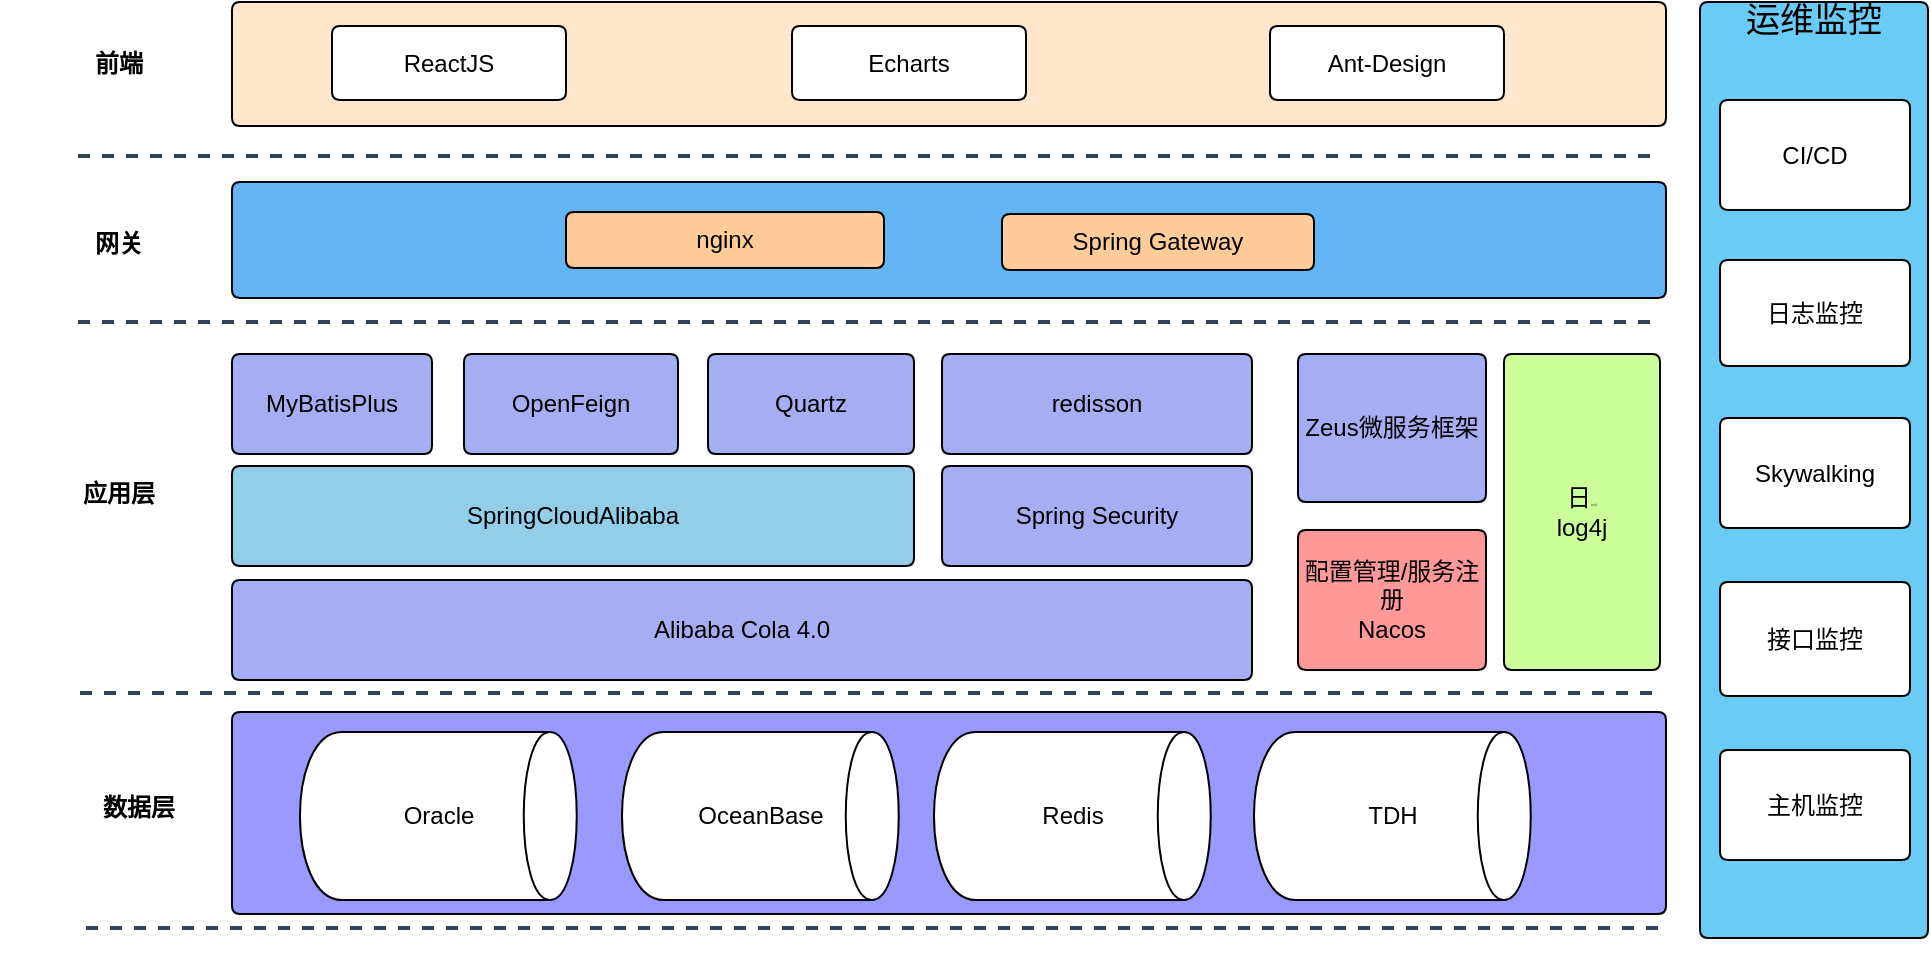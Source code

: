 <mxfile version="24.7.4">
  <diagram name="Page-1" id="l1amukVxlXoph0i2VulE">
    <mxGraphModel dx="1434" dy="708" grid="1" gridSize="10" guides="1" tooltips="1" connect="1" arrows="1" fold="1" page="1" pageScale="1" pageWidth="827" pageHeight="1169" math="0" shadow="0">
      <root>
        <mxCell id="0" />
        <mxCell id="1" parent="0" />
        <UserObject label="" tags="Background" id="hM3NfsC3jh-NaaqlE_IG-1">
          <mxCell style="vsdxID=1;fillColor=#64b5f6;gradientColor=none;shape=stencil(lVLRDoMgDPwaXgkUZ+azc/9hIk4yJw51c38/GWwCGpK99dordy1FLB+asucIyDAqeeVPUY0NYicEILqGKzEuEWIFYnktFb8oOXWVwX2pmTq6yYd+YTZ9RHcAeRmU4iP9JM6Ge5/KSnOpT/bhDBbiQ2oJ4BLsW63oHN0sw0niaZOIMCVx6bUO+4P44ivdmmGYZv/I/xJfA+44gaddB86udtnxxW/kg+k38wTi0T9fgvVYatG25tbcenhcS8ocJive);strokeColor=#000000;spacingTop=-3;spacingBottom=-3;spacingLeft=-3;spacingRight=-3;points=[];labelBackgroundColor=none;rounded=0;html=1;whiteSpace=wrap;" vertex="1" parent="1">
            <mxGeometry x="187" y="297" width="717" height="58" as="geometry" />
          </mxCell>
        </UserObject>
        <UserObject label="" tags="Background" id="hM3NfsC3jh-NaaqlE_IG-2">
          <mxCell style="vsdxID=2;fillColor=#9999ff;gradientColor=none;shape=stencil(lVLRDoMgDPwaXglS5+Kzc/9hIk4yJw5xc38/GWwCGpK99dordy1FUIxtNTBEyaikuLInr1WL4IQo5X3LJFdLhKBEUDRCsosUU18bPFSaqaObeOgXZtNHdAclL4MA5/BJnA33PlW15iY+2YcztRAfMkugLsG+1fHe0c1znKaeNokIJyQuvdbp/iC++Eq3ZjJMjv/I/xJfA+44gaddB86udtnxxW/kg+k38wTi0T9fgvVYGt515tbcenhcS8ocJpRv);strokeColor=#000000;spacingTop=-3;spacingBottom=-3;spacingLeft=-3;spacingRight=-3;points=[];labelBackgroundColor=none;rounded=0;html=1;whiteSpace=wrap;" vertex="1" parent="1">
            <mxGeometry x="187" y="562" width="717" height="101" as="geometry" />
          </mxCell>
        </UserObject>
        <UserObject label="" tags="Background" id="hM3NfsC3jh-NaaqlE_IG-4">
          <mxCell style="vsdxID=4;fillColor=none;gradientColor=none;shape=stencil(nZBLDoAgDAVP0z3SIyjeg0SURgWD+Lu9EGL8xBW7N828Ji1gOWs5KeBs9s72aqPGa8AKOCejlSMfEqAALFvrVOfsYprEk4xmTKNd44Y99VhscHY8qU7iQOYhFixbvfhXzlZfYgj3hQG+54dReh2KEw==);strokeColor=none;strokeWidth=0;spacingTop=-3;spacingBottom=-3;spacingLeft=-3;spacingRight=-3;points=[];labelBackgroundColor=none;rounded=0;html=1;whiteSpace=wrap;" vertex="1" parent="1">
            <mxGeometry x="71" y="542" width="838" height="21" as="geometry" />
          </mxCell>
        </UserObject>
        <UserObject label="" tags="Background" id="hM3NfsC3jh-NaaqlE_IG-6">
          <mxCell style="vsdxID=6;fillColor=none;gradientColor=none;shape=stencil(nZBLDoAgDAVP0z3SIyjeg0SURgWD+Lu9EGL8xBW7N828Ji1gOWs5KeBs9s72aqPGa8AKOCejlSMfEqAALFvrVOfsYprEk4xmTKNd44Y99VhscHY8qU7iQOYhFixbvfhXzlZfYgj3hQG+54dReh2KEw==);strokeColor=none;strokeWidth=0;spacingTop=-3;spacingBottom=-3;spacingLeft=-3;spacingRight=-3;points=[];labelBackgroundColor=none;rounded=0;html=1;whiteSpace=wrap;" vertex="1" parent="1">
            <mxGeometry x="77" y="274" width="833" height="21" as="geometry" />
          </mxCell>
        </UserObject>
        <UserObject label="" tags="Background" id="hM3NfsC3jh-NaaqlE_IG-7">
          <mxCell style="vsdxID=7;fillColor=#ffe6cc;gradientColor=none;shape=stencil(lZLRDoMgDEW/hleCxZn47Nx/mIiDzIlD3dzfDwabwAzJ3nrLLaeFIlpNvBkZAjLNSl7YQ7QzR/SIAMTAmRKzjhCtEa06qdhZyWVorR4b4zTRVd7NDautI6YCyNOqAudvfbLW29K0xpqF3lCu4CQ+FM4AvsHd1YvBw5YlzvMATRLgjKTR2znszhGyN7frheLiH/g38cH7w0Qd7TbgvdSuO/3sP/ho9niciJ36bx1se9KJvrdr5p/He6VTdidp/QI=);strokeColor=#000000;spacingTop=-3;spacingBottom=-3;spacingLeft=-3;spacingRight=-3;points=[];labelBackgroundColor=none;rounded=0;html=1;whiteSpace=wrap;" vertex="1" parent="1">
            <mxGeometry x="187" y="207" width="717" height="62" as="geometry" />
          </mxCell>
        </UserObject>
        <UserObject label="&lt;div style=&quot;font-size: 1px&quot;&gt;&lt;p style=&quot;text-align:center;margin-left:0;margin-right:0;margin-top:0px;margin-bottom:0px;text-indent:0;vertical-align:middle;direction:ltr;&quot;&gt;&lt;font style=&quot;font-size:12px;font-family:0;color:#000000;direction:ltr;letter-spacing:0px;line-height:120%;opacity:1&quot;&gt;&lt;b&gt;应用层&lt;/b&gt;&lt;/font&gt;&lt;/p&gt;&lt;/div&gt;" tags="Background" id="hM3NfsC3jh-NaaqlE_IG-8">
          <mxCell style="verticalAlign=middle;align=center;overflow=width;vsdxID=8;fillColor=none;gradientColor=none;shape=stencil(nZBLDoAgDAVP0z3SIyjeg0SURgWD+Lu9EGL8xBW7N828Ji1gOWs5KeBs9s72aqPGa8AKOCejlSMfEqAALFvrVOfsYprEk4xmTKNd44Y99VhscHY8qU7iQOYhFixbvfhXzlZfYgj3hQG+54dReh2KEw==);strokeColor=none;strokeWidth=0;spacingTop=-3;spacingBottom=-3;spacingLeft=-3;spacingRight=-3;points=[];labelBackgroundColor=none;rounded=0;html=1;whiteSpace=wrap;" vertex="1" parent="1">
            <mxGeometry x="84" y="433" width="93" height="40" as="geometry" />
          </mxCell>
        </UserObject>
        <UserObject label="&lt;div style=&quot;font-size: 1px&quot;&gt;&lt;p style=&quot;text-align:center;margin-left:0;margin-right:0;margin-top:0px;margin-bottom:0px;text-indent:0;vertical-align:middle;direction:ltr;&quot;&gt;&lt;font style=&quot;font-size:12px;font-family:0;color:#000000;direction:ltr;letter-spacing:0px;line-height:120%;opacity:1&quot;&gt;日&lt;/font&gt;&lt;font style=&quot;font-size:NaNpx;font-family:0;color:#000000;direction:ltr;letter-spacing:0px;line-height:120%;opacity:1&quot;&gt;志&lt;/font&gt;&lt;font style=&quot;font-size:NaNpx;font-family:0;color:#000000;direction:ltr;letter-spacing:0px;line-height:120%;opacity:1&quot;&gt;记&lt;/font&gt;&lt;font style=&quot;font-size:NaNpx;font-family:0;color:#000000;direction:ltr;letter-spacing:0px;line-height:120%;opacity:1&quot;&gt;录&lt;br/&gt;&lt;/font&gt;&lt;font style=&quot;font-size:12px;font-family:0;color:#000000;direction:ltr;letter-spacing:0px;line-height:120%;opacity:1&quot;&gt;log4j&lt;/font&gt;&lt;/p&gt;&lt;/div&gt;" tags="Background" id="hM3NfsC3jh-NaaqlE_IG-9">
          <mxCell style="verticalAlign=middle;align=center;overflow=width;vsdxID=9;fillColor=#ccff99;gradientColor=none;shape=stencil(lVLRDoMgDPwaXgkWjfHZuf8wASeZE4e6ub+frG6CGpK99dordy0lPO/rspMEWD8YfZVPJYaa8BMBUG0tjRrmiPCC8LzSRl6MHluBuCst00Y3/bAvTNjHbAewFyKgCf8kzsi9j6Ww3Mgn+3AChAll2UIAl7C81ajW0c1imkWeNgsIRywsvdbheBBffKUvZlIap//I/xJfA+44G0+HDpxdHbLDi9/Jb6bfzeOLh/98DtZjqVTT4K259e1xzSk8TF68AQ==);strokeColor=#000000;spacingTop=-3;spacingBottom=-3;spacingLeft=-3;spacingRight=-3;points=[];labelBackgroundColor=none;rounded=0;html=1;whiteSpace=wrap;" vertex="1" parent="1">
            <mxGeometry x="823" y="383" width="78" height="158" as="geometry" />
          </mxCell>
        </UserObject>
        <UserObject label="&lt;div style=&quot;font-size: 1px&quot;&gt;&lt;p style=&quot;text-align:center;margin-left:0;margin-right:0;margin-top:0px;margin-bottom:0px;text-indent:0;vertical-align:middle;direction:ltr;&quot;&gt;&lt;font style=&quot;font-size:12px;font-family:0;color:#000000;direction:ltr;letter-spacing:0px;line-height:120%;opacity:1&quot;&gt;&lt;b&gt;前端&lt;/b&gt;&lt;/font&gt;&lt;/p&gt;&lt;/div&gt;" tags="Background" id="hM3NfsC3jh-NaaqlE_IG-10">
          <mxCell style="verticalAlign=middle;align=center;overflow=width;vsdxID=10;fillColor=none;gradientColor=none;shape=stencil(nZBLDoAgDAVP0z3SIyjeg0SURgWD+Lu9EGL8xBW7N828Ji1gOWs5KeBs9s72aqPGa8AKOCejlSMfEqAALFvrVOfsYprEk4xmTKNd44Y99VhscHY8qU7iQOYhFixbvfhXzlZfYgj3hQG+54dReh2KEw==);strokeColor=none;strokeWidth=0;spacingTop=-3;spacingBottom=-3;spacingLeft=-3;spacingRight=-3;points=[];labelBackgroundColor=none;rounded=0;html=1;whiteSpace=wrap;" vertex="1" parent="1">
            <mxGeometry x="84" y="216" width="93" height="43" as="geometry" />
          </mxCell>
        </UserObject>
        <UserObject label="" tags="Background" id="hM3NfsC3jh-NaaqlE_IG-12">
          <mxCell style="vsdxID=12;fillColor=none;gradientColor=none;shape=stencil(nZBLDoAgDAVP0z3SIyjeg0SURgWD+Lu9EGL8xBW7N828Ji1gOWs5KeBs9s72aqPGa8AKOCejlSMfEqAALFvrVOfsYprEk4xmTKNd44Y99VhscHY8qU7iQOYhFixbvfhXzlZfYgj3hQG+54dReh2KEw==);strokeColor=none;strokeWidth=0;spacingTop=-3;spacingBottom=-3;spacingLeft=-3;spacingRight=-3;points=[];labelBackgroundColor=none;rounded=0;html=1;whiteSpace=wrap;" vertex="1" parent="1">
            <mxGeometry x="77" y="362" width="833" height="21" as="geometry" />
          </mxCell>
        </UserObject>
        <UserObject label="&lt;div style=&quot;font-size: 1px&quot;&gt;&lt;p style=&quot;text-align:center;margin-left:0;margin-right:0;margin-top:0px;margin-bottom:0px;text-indent:0;vertical-align:middle;direction:ltr;&quot;&gt;&lt;font style=&quot;font-size:12px;font-family:0;color:#000000;direction:ltr;letter-spacing:0px;line-height:120%;opacity:1&quot;&gt;&lt;b&gt;网关&lt;/b&gt;&lt;/font&gt;&lt;/p&gt;&lt;/div&gt;" tags="Background" id="hM3NfsC3jh-NaaqlE_IG-13">
          <mxCell style="verticalAlign=middle;align=center;overflow=width;vsdxID=13;fillColor=none;gradientColor=none;shape=stencil(nZBLDoAgDAVP0z3SIyjeg0SURgWD+Lu9EGL8xBW7N828Ji1gOWs5KeBs9s72aqPGa8AKOCejlSMfEqAALFvrVOfsYprEk4xmTKNd44Y99VhscHY8qU7iQOYhFixbvfhXzlZfYgj3hQG+54dReh2KEw==);strokeColor=none;strokeWidth=0;spacingTop=-3;spacingBottom=-3;spacingLeft=-3;spacingRight=-3;points=[];labelBackgroundColor=none;rounded=0;html=1;whiteSpace=wrap;" vertex="1" parent="1">
            <mxGeometry x="84" y="306" width="93" height="43" as="geometry" />
          </mxCell>
        </UserObject>
        <UserObject label="&lt;div style=&quot;font-size: 1px&quot;&gt;&lt;p style=&quot;text-align:center;margin-left:0;margin-right:0;margin-top:0px;margin-bottom:0px;text-indent:0;vertical-align:middle;direction:ltr;&quot;&gt;&lt;font style=&quot;font-size:12px;font-family:0;color:#000000;direction:ltr;letter-spacing:0px;line-height:120%;opacity:1&quot;&gt;nginx&lt;/font&gt;&lt;/p&gt;&lt;/div&gt;" tags="Background" id="hM3NfsC3jh-NaaqlE_IG-14">
          <mxCell style="verticalAlign=middle;align=center;overflow=width;vsdxID=14;fillColor=#ffcc99;gradientColor=none;shape=stencil(lZLdEoIgEIWfhlsGln702uo9nBGTycRQy94+aS2BHGa627Oc5WOXJSLrqryVBFjXG32RD1X0FREHAqCaShrVTxERRyKyUht5NnpoCtRtbp02uuq7vWHEOmYrgD1RcUGTd+KE3tuQF9bLfbMvR0AJdMtnA7iG+a5aNQ433dNN6rFZBMxZHL2cw3ojPnyxo052FP6hfxMfvttN8KTVBzijWnXH5/6DD5oP2/HZ8R+fgmVVSlXXuGnuebhaUwrXUhxf);strokeColor=#000000;spacingTop=-3;spacingBottom=-3;spacingLeft=-3;spacingRight=-3;points=[];labelBackgroundColor=none;rounded=0;html=1;whiteSpace=wrap;" vertex="1" parent="1">
            <mxGeometry x="354" y="312" width="159" height="28" as="geometry" />
          </mxCell>
        </UserObject>
        <UserObject label="&lt;div style=&quot;font-size: 1px&quot;&gt;&lt;p style=&quot;text-align:center;margin-left:0;margin-right:0;margin-top:0px;margin-bottom:0px;text-indent:0;vertical-align:top;direction:ltr;&quot;&gt;&lt;font style=&quot;font-size:12px;font-family:0;color:#000000;direction:ltr;letter-spacing:0px;line-height:120%;opacity:1&quot;&gt;&lt;b&gt;数据层&lt;/b&gt;&lt;/font&gt;&lt;/p&gt;&lt;/div&gt;" tags="Background" id="hM3NfsC3jh-NaaqlE_IG-15">
          <mxCell style="verticalAlign=top;align=center;overflow=width;vsdxID=15;fillColor=none;gradientColor=none;shape=stencil(nZBLDoAgDAVP0z3SIyjeg0SURgWD+Lu9EGL8xBW7N828Ji1gOWs5KeBs9s72aqPGa8AKOCejlSMfEqAALFvrVOfsYprEk4xmTKNd44Y99VhscHY8qU7iQOYhFixbvfhXzlZfYgj3hQG+54dReh2KEw==);strokeColor=none;strokeWidth=0;spacingTop=-3;spacingBottom=-3;spacingLeft=-3;spacingRight=-3;points=[];labelBackgroundColor=none;rounded=0;html=1;whiteSpace=wrap;" vertex="1" parent="1">
            <mxGeometry x="94" y="603" width="93" height="43" as="geometry" />
          </mxCell>
        </UserObject>
        <UserObject label="&lt;div style=&quot;font-size: 1px&quot;&gt;&lt;p style=&quot;text-align:center;margin-left:0;margin-right:0;margin-top:0px;margin-bottom:0px;text-indent:0;vertical-align:middle;direction:ltr;&quot;&gt;&lt;font style=&quot;font-size:12px;font-family:0;color:#000000;direction:ltr;letter-spacing:0px;line-height:120%;opacity:1&quot;&gt;配置管理/服务注册&lt;br/&gt;&lt;/font&gt;&lt;font style=&quot;font-size:12px;font-family:0;color:#000000;direction:ltr;letter-spacing:0px;line-height:120%;opacity:1&quot;&gt;Nacos&lt;/font&gt;&lt;/p&gt;&lt;/div&gt;" tags="Background" id="hM3NfsC3jh-NaaqlE_IG-16">
          <mxCell style="verticalAlign=middle;align=center;overflow=width;vsdxID=16;fillColor=#ff9999;gradientColor=none;shape=stencil(fVLbEoIgEP0aXhlc1KZns/9wRkwmE0M0+/uktQR1eNvLWc45yxKe9XXRCQKsN1rdxUuWpib8QgBkWwstzRwRnhOeVUqLm1ZDW2LeFRZpo4ca7QsTzjE7AeyNWULT5Fu4IvY5FKXFRj7YTyfANKYQLwBwActbjWwd3nNCT6nHzQLEEQtTr304NuKTr/BFTEx5yPeO/l/4CXDtbDQdKnB2dYgOL35Hv3G/8+OTh/98DtZjqWTT4K25/e1xzSU8TJ5/AA==);strokeColor=#000000;spacingTop=-3;spacingBottom=-3;spacingLeft=-3;spacingRight=-3;points=[];labelBackgroundColor=none;rounded=0;html=1;whiteSpace=wrap;" vertex="1" parent="1">
            <mxGeometry x="720" y="471" width="94" height="70" as="geometry" />
          </mxCell>
        </UserObject>
        <UserObject label="&lt;div style=&quot;font-size: 1px&quot;&gt;&lt;p style=&quot;text-align:center;margin-left:0;margin-right:0;margin-top:0px;margin-bottom:0px;text-indent:0;vertical-align:middle;direction:ltr;&quot;&gt;&lt;font style=&quot;font-size:12px;font-family:0;color:#000000;direction:ltr;letter-spacing:0px;line-height:120%;opacity:1&quot;&gt;Oracle&lt;/font&gt;&lt;/p&gt;&lt;/div&gt;" tags="Background" id="hM3NfsC3jh-NaaqlE_IG-17">
          <mxCell style="verticalAlign=middle;align=center;overflow=width;vsdxID=17;fillColor=#FFFFFF;gradientColor=none;shape=stencil(nZNBEoIwDEVP06VMSXSQNeo9GCnSESlTQPH2UivSFgR1l7Qv+eknEIyqLC4ZAVrVUpzZjSd1RnBHAHiRMcnrLiK4JxilQrKTFE2R6LyMFamii7iqDq2u8zeqBOhdp/SZHTSZ88Igt6EX4mf42Ejd1381puAFfXPfLKAtTCDvsx7CsSzazOSYzoMc1p1y5Uw4yIMDgP0EdNRw0b85p+1v8qPTQeDhetZok/jf5y90R/ZNKC/rWqpdMOxuyvNcr7557+56d6T/E9w/AA==);strokeColor=#000000;spacingTop=-3;spacingBottom=-3;spacingLeft=-3;spacingRight=-3;points=[];labelBackgroundColor=none;rounded=0;html=1;whiteSpace=wrap;" vertex="1" parent="1">
            <mxGeometry x="221" y="572" width="139" height="84" as="geometry" />
          </mxCell>
        </UserObject>
        <UserObject label="&lt;div style=&quot;font-size: 1px&quot;&gt;&lt;p style=&quot;text-align:center;margin-left:0;margin-right:0;margin-top:0px;margin-bottom:0px;text-indent:0;vertical-align:middle;direction:ltr;&quot;&gt;&lt;font style=&quot;font-size:12px;font-family:0;color:#000000;direction:ltr;letter-spacing:0px;line-height:120%;opacity:1&quot;&gt;Redis&lt;/font&gt;&lt;/p&gt;&lt;/div&gt;" tags="Background" id="hM3NfsC3jh-NaaqlE_IG-18">
          <mxCell style="verticalAlign=middle;align=center;overflow=width;vsdxID=18;fillColor=#FFFFFF;gradientColor=none;shape=stencil(nZNBEoIwDEVP06VMSXSQNeo9GCnSESlTQPH2UivSFgR1l7Qv+eknEIyqLC4ZAVrVUpzZjSd1RnBHAHiRMcnrLiK4JxilQrKTFE2R6LyMFamii7iqDq2u8zeqBOhdp/SZHTSZ88Igt6EX4mf42Ejd1381puAFfXPfLKAtTCDvsx7CsSzazOSYzoMc1p1y5Uw4yIMDgP0EdNRw0b85p+1v8qPTQeDhetZok/jf5y90R/ZNKC/rWqpdMOxuyvNcr7557+56d6T/E9w/AA==);strokeColor=#000000;spacingTop=-3;spacingBottom=-3;spacingLeft=-3;spacingRight=-3;points=[];labelBackgroundColor=none;rounded=0;html=1;whiteSpace=wrap;" vertex="1" parent="1">
            <mxGeometry x="538" y="572" width="139" height="84" as="geometry" />
          </mxCell>
        </UserObject>
        <UserObject label="&lt;div style=&quot;font-size: 1px&quot;&gt;&lt;p style=&quot;text-align:center;margin-left:0;margin-right:0;margin-top:0px;margin-bottom:0px;text-indent:0;vertical-align:middle;direction:ltr;&quot;&gt;&lt;font style=&quot;font-size:12px;font-family:0;color:#000000;direction:ltr;letter-spacing:0px;line-height:120%;opacity:1&quot;&gt;ReactJS&lt;/font&gt;&lt;/p&gt;&lt;/div&gt;" tags="Background" id="hM3NfsC3jh-NaaqlE_IG-19">
          <mxCell style="verticalAlign=middle;align=center;overflow=width;vsdxID=19;fillColor=#FFFFFF;gradientColor=none;shape=stencil(lVJBEoIwDHxNr522UcaeEf/BDEU6IsUKir+XGpQWEMdbNtl0k3QJxNcirRUR7NpYc1J3nTUFgT0RQleFsrrpIwIJgTg3Vh2taasMcZ06povO5uZe6LCPuQ7BHog4o5F8ZQ5IvrRp5sg8ZIewEwiBbvhAED5heKvUlScsI7qVgThbEeZsXXqsiy+bhOojH/FOUuD/6H8S7wn8fSZDLU7gHWuRvX75mfxk/dk+ofiPX++D0S+5Lku0m1+f+qtPoTcheQI=);strokeColor=#000000;spacingTop=-3;spacingBottom=-3;spacingLeft=-3;spacingRight=-3;points=[];labelBackgroundColor=none;rounded=0;html=1;whiteSpace=wrap;" vertex="1" parent="1">
            <mxGeometry x="237" y="219" width="117" height="37" as="geometry" />
          </mxCell>
        </UserObject>
        <UserObject label="" tags="Background" id="hM3NfsC3jh-NaaqlE_IG-21">
          <mxCell style="vsdxID=21;fillColor=none;gradientColor=none;shape=stencil(nZBLDoAgDAVP0z3SIyjeg0SURgWD+Lu9EGL8xBW7N828Ji1gOWs5KeBs9s72aqPGa8AKOCejlSMfEqAALFvrVOfsYprEk4xmTKNd44Y99VhscHY8qU7iQOYhFixbvfhXzlZfYgj3hQG+54dReh2KEw==);strokeColor=none;strokeWidth=0;spacingTop=-3;spacingBottom=-3;spacingLeft=-3;spacingRight=-3;points=[];labelBackgroundColor=none;rounded=0;html=1;whiteSpace=wrap;" vertex="1" parent="1">
            <mxGeometry x="77" y="670" width="832" height="21" as="geometry" />
          </mxCell>
        </UserObject>
        <UserObject label="&lt;div style=&quot;font-size: 1px&quot;&gt;&lt;p style=&quot;text-align:center;margin-left:0;margin-right:0;margin-top:0px;margin-bottom:0px;text-indent:0;vertical-align:middle;direction:ltr;&quot;&gt;&lt;font style=&quot;font-size:12px;font-family:0;color:#000000;direction:ltr;letter-spacing:0px;line-height:120%;opacity:1&quot;&gt;Spring Gateway&lt;/font&gt;&lt;/p&gt;&lt;/div&gt;" tags="Background" id="hM3NfsC3jh-NaaqlE_IG-22">
          <mxCell style="verticalAlign=middle;align=center;overflow=width;vsdxID=22;fillColor=#ffcc99;gradientColor=none;shape=stencil(lVJBEoIwDHxNr52SgsIZ8R/MUKQjUiyg+HupQWkBcbxlk003SZfwuCnSWhBgTavVWdxl1haEHwiArAqhZTtEhCeEx7nS4qRVV2WI69QwTXRRN/NCj33MdAB7IPJ8yuCVOSL52qWZIXsu24U9IAQa7EYC2ITxrVJWlnC0p77viLMNYY9tS091+LKJqz7xEYcBjcJ/9D+J9wT2PrOhViewjrXK3r78Qn62/mIfV/zHrw/B5JdcliXaza7P/TWk0Js8eQI=);strokeColor=#000000;spacingTop=-3;spacingBottom=-3;spacingLeft=-3;spacingRight=-3;points=[];labelBackgroundColor=none;rounded=0;html=1;whiteSpace=wrap;" vertex="1" parent="1">
            <mxGeometry x="572" y="313" width="156" height="28" as="geometry" />
          </mxCell>
        </UserObject>
        <UserObject label="&lt;div style=&quot;font-size: 1px&quot;&gt;&lt;p style=&quot;text-align:center;margin-left:0;margin-right:0;margin-top:0px;margin-bottom:0px;text-indent:0;vertical-align:top;direction:ltr;&quot;&gt;&lt;font style=&quot;font-size:17px;font-family:0;color:#000000;direction:ltr;letter-spacing:0px;line-height:120%;opacity:1&quot;&gt;运维监控&lt;/font&gt;&lt;/p&gt;&lt;/div&gt;" tags="Background" id="hM3NfsC3jh-NaaqlE_IG-23">
          <mxCell style="verticalAlign=top;align=center;overflow=width;vsdxID=23;fillColor=#6acbf5;gradientColor=none;shape=stencil(fVLbEoIgEP0aXhlYsslns/9wRkwmE0Mt+/sgKAEd3vZylnPOsogVY1sNHAEZJyVv/CXqqUXsjABE33IlJh0hViJWNFLxq5JzX9t8qAzSRHf5NC8sdo6YCSBvl+FT9i1cLPYxV7XB0hAcpgvYlOFD7gDgA9xbneg93vyIMxpyJ4gpSVOvfdg3EpKvcCcmxzTle0P/L/wE+HYiTbsKvF3totOL39BH7jd+QvL0n+tgPZZGdJ29Nb8fH5cu2cNk5Qc=);strokeColor=#000000;spacingTop=-3;spacingBottom=-3;spacingLeft=-3;spacingRight=-3;points=[];labelBackgroundColor=none;rounded=0;html=1;whiteSpace=wrap;" vertex="1" parent="1">
            <mxGeometry x="921" y="207" width="114" height="468" as="geometry" />
          </mxCell>
        </UserObject>
        <UserObject label="&lt;div style=&quot;font-size: 1px&quot;&gt;&lt;p style=&quot;text-align:center;margin-left:0;margin-right:0;margin-top:0px;margin-bottom:0px;text-indent:0;vertical-align:middle;direction:ltr;&quot;&gt;&lt;font style=&quot;font-size:12px;font-family:0;color:#000000;direction:ltr;letter-spacing:0px;line-height:120%;opacity:1&quot;&gt;Echarts&lt;/font&gt;&lt;/p&gt;&lt;/div&gt;" tags="Background" id="hM3NfsC3jh-NaaqlE_IG-24">
          <mxCell style="verticalAlign=middle;align=center;overflow=width;vsdxID=24;fillColor=#FFFFFF;gradientColor=none;shape=stencil(lVJBEoIwDHxNr522UcaeEf/BDEU6IsUKir+XGpQWEMdbNtl0k3QJxNcirRUR7NpYc1J3nTUFgT0RQleFsrrpIwIJgTg3Vh2taasMcZ06povO5uZe6LCPuQ7BHog4o5F8ZQ5IvrRp5sg8ZIewEwiBbvhAED5heKvUlScsI7qVgThbEeZsXXqsiy+bhOojH/FOUuD/6H8S7wn8fSZDLU7gHWuRvX75mfxk/dk+ofiPX++D0S+5Lku0m1+f+qtPoTcheQI=);strokeColor=#000000;spacingTop=-3;spacingBottom=-3;spacingLeft=-3;spacingRight=-3;points=[];labelBackgroundColor=none;rounded=0;html=1;whiteSpace=wrap;" vertex="1" parent="1">
            <mxGeometry x="467" y="219" width="117" height="37" as="geometry" />
          </mxCell>
        </UserObject>
        <UserObject label="&lt;div style=&quot;font-size: 1px&quot;&gt;&lt;p style=&quot;text-align:center;margin-left:0;margin-right:0;margin-top:0px;margin-bottom:0px;text-indent:0;vertical-align:middle;direction:ltr;&quot;&gt;&lt;font style=&quot;font-size:12px;font-family:0;color:#000000;direction:ltr;letter-spacing:0px;line-height:120%;opacity:1&quot;&gt;Ant-Design&lt;/font&gt;&lt;/p&gt;&lt;/div&gt;" tags="Background" id="hM3NfsC3jh-NaaqlE_IG-25">
          <mxCell style="verticalAlign=middle;align=center;overflow=width;vsdxID=25;fillColor=#FFFFFF;gradientColor=none;shape=stencil(lVJBEoIwDHxNr522UcaeEf/BDEU6IsUKir+XGpQWEMdbNtl0k3QJxNcirRUR7NpYc1J3nTUFgT0RQleFsrrpIwIJgTg3Vh2taasMcZ06povO5uZe6LCPuQ7BHog4o5F8ZQ5IvrRp5sg8ZIewEwiBbvhAED5heKvUlScsI7qVgThbEeZsXXqsiy+bhOojH/FOUuD/6H8S7wn8fSZDLU7gHWuRvX75mfxk/dk+ofiPX++D0S+5Lku0m1+f+qtPoTcheQI=);strokeColor=#000000;spacingTop=-3;spacingBottom=-3;spacingLeft=-3;spacingRight=-3;points=[];labelBackgroundColor=none;rounded=0;html=1;whiteSpace=wrap;" vertex="1" parent="1">
            <mxGeometry x="706" y="219" width="117" height="37" as="geometry" />
          </mxCell>
        </UserObject>
        <UserObject label="&lt;div style=&quot;font-size: 1px&quot;&gt;&lt;p style=&quot;text-align:center;margin-left:0;margin-right:0;margin-top:0px;margin-bottom:0px;text-indent:0;vertical-align:middle;direction:ltr;&quot;&gt;&lt;font style=&quot;font-size:12px;font-family:0;color:#000000;direction:ltr;letter-spacing:0px;line-height:120%;opacity:1&quot;&gt;OceanBase&lt;/font&gt;&lt;/p&gt;&lt;/div&gt;" tags="Background" id="hM3NfsC3jh-NaaqlE_IG-26">
          <mxCell style="verticalAlign=middle;align=center;overflow=width;vsdxID=26;fillColor=#FFFFFF;gradientColor=none;shape=stencil(nZNBEoIwDEVP06VMSXSQNeo9GCnSESlTQPH2UivSFgR1l7Qv+eknEIyqLC4ZAVrVUpzZjSd1RnBHAHiRMcnrLiK4JxilQrKTFE2R6LyMFamii7iqDq2u8zeqBOhdp/SZHTSZ88Igt6EX4mf42Ejd1381puAFfXPfLKAtTCDvsx7CsSzazOSYzoMc1p1y5Uw4yIMDgP0EdNRw0b85p+1v8qPTQeDhetZok/jf5y90R/ZNKC/rWqpdMOxuyvNcr7557+56d6T/E9w/AA==);strokeColor=#000000;spacingTop=-3;spacingBottom=-3;spacingLeft=-3;spacingRight=-3;points=[];labelBackgroundColor=none;rounded=0;html=1;whiteSpace=wrap;" vertex="1" parent="1">
            <mxGeometry x="382" y="572" width="139" height="84" as="geometry" />
          </mxCell>
        </UserObject>
        <UserObject label="&lt;div style=&quot;font-size: 1px&quot;&gt;&lt;p style=&quot;text-align:center;margin-left:0;margin-right:0;margin-top:0px;margin-bottom:0px;text-indent:0;vertical-align:middle;direction:ltr;&quot;&gt;&lt;font style=&quot;font-size:12px;font-family:0;color:#000000;direction:ltr;letter-spacing:0px;line-height:120%;opacity:1&quot;&gt;TDH&lt;/font&gt;&lt;/p&gt;&lt;/div&gt;" tags="Background" id="hM3NfsC3jh-NaaqlE_IG-27">
          <mxCell style="verticalAlign=middle;align=center;overflow=width;vsdxID=27;fillColor=#FFFFFF;gradientColor=none;shape=stencil(nZNBEoIwDEVP06VMSXSQNeo9GCnSESlTQPH2UivSFgR1l7Qv+eknEIyqLC4ZAVrVUpzZjSd1RnBHAHiRMcnrLiK4JxilQrKTFE2R6LyMFamii7iqDq2u8zeqBOhdp/SZHTSZ88Igt6EX4mf42Ejd1381puAFfXPfLKAtTCDvsx7CsSzazOSYzoMc1p1y5Uw4yIMDgP0EdNRw0b85p+1v8qPTQeDhetZok/jf5y90R/ZNKC/rWqpdMOxuyvNcr7557+56d6T/E9w/AA==);strokeColor=#000000;spacingTop=-3;spacingBottom=-3;spacingLeft=-3;spacingRight=-3;points=[];labelBackgroundColor=none;rounded=0;html=1;whiteSpace=wrap;" vertex="1" parent="1">
            <mxGeometry x="698" y="572" width="139" height="84" as="geometry" />
          </mxCell>
        </UserObject>
        <UserObject label="&lt;div style=&quot;font-size: 1px&quot;&gt;&lt;p style=&quot;text-align:center;margin-left:0;margin-right:0;margin-top:0px;margin-bottom:0px;text-indent:0;vertical-align:middle;direction:ltr;&quot;&gt;&lt;font style=&quot;font-size:12px;font-family:0;color:#000000;direction:ltr;letter-spacing:0px;line-height:120%;opacity:1&quot;&gt;Zeus微服务框架&lt;/font&gt;&lt;/p&gt;&lt;/div&gt;" tags="Background" id="hM3NfsC3jh-NaaqlE_IG-28">
          <mxCell style="verticalAlign=middle;align=center;overflow=width;vsdxID=28;fillColor=#a6aef3;gradientColor=none;shape=stencil(lVLbDoMgDP0aXgkWdfHZuf8wESeZE4eXub+frG6CGpK99bSnnNNSwtOuyltBgHW9VjfxlEVfEX4mALKphJb9HBGeEZ6WSourVkNTIG5zwzTRXY3mhQn7mOkA9kIUUZ58EhfkPoa8MNzAJbtwAoQhhXAhgE1Y3qplY+kmET3FjjbzCAfML73W4XgQV3ylL2ZCGgf/yP8SXwP2OBtPhw6sXR2y/YvfyW+m383jivv/fA7WYyllXeOt2fXtcc0pPEyevQE=);strokeColor=#000000;spacingTop=-3;spacingBottom=-3;spacingLeft=-3;spacingRight=-3;points=[];labelBackgroundColor=none;rounded=0;html=1;whiteSpace=wrap;" vertex="1" parent="1">
            <mxGeometry x="720" y="383" width="94" height="74" as="geometry" />
          </mxCell>
        </UserObject>
        <UserObject label="&lt;div style=&quot;font-size: 1px&quot;&gt;&lt;p style=&quot;text-align:center;margin-left:0;margin-right:0;margin-top:0px;margin-bottom:0px;text-indent:0;vertical-align:middle;direction:ltr;&quot;&gt;&lt;font style=&quot;font-size:12px;font-family:0;color:#000000;direction:ltr;letter-spacing:0px;line-height:120%;opacity:1&quot;&gt;MyBatisPlus&lt;/font&gt;&lt;/p&gt;&lt;/div&gt;" tags="Background" id="hM3NfsC3jh-NaaqlE_IG-29">
          <mxCell style="verticalAlign=middle;align=center;overflow=width;vsdxID=29;fillColor=#a6aef3;gradientColor=none;shape=stencil(lVLRDoIwDPyavS6lMxCeEf+DhCGLyHCC4t/LLMoGZIlvvfa6u3ZlIrvXRScZwr03+iKfquxrJo4MUbW1NKqfIiZyJrJKG3k2emhLwl1hmTa66od9YaQ+sB0IL0IJT+NP4kTc21CUlhv5ZB+OSFDwNJkJ6BLmtxrVOrppzEF42hAQjiAsvdRxfxBffKHPZpDD4R/5X+JrwB1n5WnXgbOrXXZ48Rv51fSbeXzx8J9PwXIslWoaujW3vj6uKUWHKfI3);strokeColor=#000000;spacingTop=-3;spacingBottom=-3;spacingLeft=-3;spacingRight=-3;points=[];labelBackgroundColor=none;rounded=0;html=1;whiteSpace=wrap;" vertex="1" parent="1">
            <mxGeometry x="187" y="383" width="100" height="50" as="geometry" />
          </mxCell>
        </UserObject>
        <UserObject label="&lt;div style=&quot;font-size: 1px&quot;&gt;&lt;p style=&quot;text-align:center;margin-left:0;margin-right:0;margin-top:0px;margin-bottom:0px;text-indent:0;vertical-align:middle;direction:ltr;&quot;&gt;&lt;font style=&quot;font-size:12px;font-family:0;color:#000000;direction:ltr;letter-spacing:0px;line-height:120%;opacity:1&quot;&gt;OpenFeign&lt;/font&gt;&lt;/p&gt;&lt;/div&gt;" tags="Background" id="hM3NfsC3jh-NaaqlE_IG-30">
          <mxCell style="verticalAlign=middle;align=center;overflow=width;vsdxID=30;fillColor=#a6aef3;gradientColor=none;shape=stencil(lVLRDoIwDPyavS6jNRCeEf+DhCGLyHCC4t/LLMoGZIlvvfa6u3ZlmN3ropMMxL03+iKfquxrhkcGoNpaGtVPEcOcYVZpI89GD21JuCss00ZX/bAvjNQnbAeIF6GEp/EncSLubShKy418sg9HIIg8wZkALmF+q1Gto5vGHBJPWwSEIxGWXuqwP4gvvtBnM8DF4R/5X+JrwB1n5WnXgbOrXXZ48Rv51fSbeXzx8J9PwXIslWoaujW3vj6uKUWHifkb);strokeColor=#000000;spacingTop=-3;spacingBottom=-3;spacingLeft=-3;spacingRight=-3;points=[];labelBackgroundColor=none;rounded=0;html=1;whiteSpace=wrap;" vertex="1" parent="1">
            <mxGeometry x="303" y="383" width="107" height="50" as="geometry" />
          </mxCell>
        </UserObject>
        <UserObject label="&lt;div style=&quot;font-size: 1px&quot;&gt;&lt;p style=&quot;text-align:center;margin-left:0;margin-right:0;margin-top:0px;margin-bottom:0px;text-indent:0;vertical-align:middle;direction:ltr;&quot;&gt;&lt;font style=&quot;font-size:12px;font-family:0;color:#000000;direction:ltr;letter-spacing:0px;line-height:120%;opacity:1&quot;&gt;Spring Security&lt;/font&gt;&lt;/p&gt;&lt;/div&gt;" tags="Background" id="hM3NfsC3jh-NaaqlE_IG-31">
          <mxCell style="verticalAlign=middle;align=center;overflow=width;vsdxID=31;fillColor=#a6aef3;gradientColor=none;shape=stencil(lVLRDoIwDPyavS6jQwnPiP9BwpBFZDiG4t/LLMoGZIlvvfa6u3YlPOvrohMEWG+0uoqnLE1N+IkAyLYWWpopIjwnPKuUFhethrZE3BWWaaObetgXRuxjtgPYC1FC0+MncUbufShKy418sg9HQAj0kMwEcAnzW41sHd00oTH3tFlAOGJh6aUO+4P44gt9NgOUxf/I/xJfA+44K0+7Dpxd7bLDi9/Ir6bfzOOLh/98CpZjqWTT4K259fVxTSk8TJ6/AQ==);strokeColor=#000000;spacingTop=-3;spacingBottom=-3;spacingLeft=-3;spacingRight=-3;points=[];labelBackgroundColor=none;rounded=0;html=1;whiteSpace=wrap;" vertex="1" parent="1">
            <mxGeometry x="542" y="439" width="155" height="50" as="geometry" />
          </mxCell>
        </UserObject>
        <UserObject label="&lt;div style=&quot;font-size: 1px&quot;&gt;&lt;p style=&quot;text-align:center;margin-left:0;margin-right:0;margin-top:0px;margin-bottom:0px;text-indent:0;vertical-align:middle;direction:ltr;&quot;&gt;&lt;font style=&quot;font-size:12px;font-family:0;color:#000000;direction:ltr;letter-spacing:0px;line-height:120%;opacity:1&quot;&gt;SpringCloudAlibaba&lt;/font&gt;&lt;/p&gt;&lt;/div&gt;" tags="Background" id="hM3NfsC3jh-NaaqlE_IG-32">
          <mxCell style="verticalAlign=middle;align=center;overflow=width;vsdxID=32;fillColor=#92cee8;gradientColor=none;shape=stencil(lVLRDoIwDPyavS5bZwSeEf+DhCGLyHCA4t/LLMIGBONbr73url2JiJsirSUB1rRGX+VTZW1BxIkAqKqQRrVDRERCRJxrIy9Gd1WGuE4t00Y3/bAv9NjHbAewF6KARsdP4ozce5dmlst9sg97QMgpD0YCuITxrVJVjm4U0lB42mxHmLMf0lMdtgfxxWf6aAYoO/wjPyW+BtxxFp62Hcy72mTvL34lv5h+NY8vvv/nQzAfS67KEm/NrS+Pa0jhYYrkDQ==);strokeColor=#000000;spacingTop=-3;spacingBottom=-3;spacingLeft=-3;spacingRight=-3;points=[];labelBackgroundColor=none;rounded=0;html=1;whiteSpace=wrap;" vertex="1" parent="1">
            <mxGeometry x="187" y="439" width="341" height="50" as="geometry" />
          </mxCell>
        </UserObject>
        <UserObject label="&lt;div style=&quot;font-size: 1px&quot;&gt;&lt;p style=&quot;text-align:center;margin-left:0;margin-right:0;margin-top:0px;margin-bottom:0px;text-indent:0;vertical-align:middle;direction:ltr;&quot;&gt;&lt;font style=&quot;font-size:12px;font-family:0;color:#000000;direction:ltr;letter-spacing:0px;line-height:120%;opacity:1&quot;&gt;Alibaba Cola 4.0&lt;/font&gt;&lt;/p&gt;&lt;/div&gt;" tags="Background" id="hM3NfsC3jh-NaaqlE_IG-33">
          <mxCell style="verticalAlign=middle;align=center;overflow=width;vsdxID=33;fillColor=#a6aef3;gradientColor=none;shape=stencil(lVLbDoMgDP0aXgmWZc5n5/7DRJxkThxe5v5+MNhANCR762lPOaeliOZDU/YMARlGKW7syauxQfSMAHjXMMlHFSFaIJrXQrKrFFNXGdyXmqmju5j1C4vpI7oDyMugFGfHT+JiuI+prDQ3WZPXcAELcXqyBPAJ9q2Wd55ulmFd87RJRDghcWlXh/1B1uKObs0AJod/5H+JrwF/nMDTrgNvV7vs+OI38sH0m3kC8eifq8AdS83b1tyaXw+PS6XMYdLiDQ==);strokeColor=#000000;spacingTop=-3;spacingBottom=-3;spacingLeft=-3;spacingRight=-3;points=[];labelBackgroundColor=none;rounded=0;html=1;whiteSpace=wrap;" vertex="1" parent="1">
            <mxGeometry x="187" y="496" width="510" height="50" as="geometry" />
          </mxCell>
        </UserObject>
        <UserObject label="&lt;div style=&quot;font-size: 1px&quot;&gt;&lt;p style=&quot;text-align:center;margin-left:0;margin-right:0;margin-top:0px;margin-bottom:0px;text-indent:0;vertical-align:middle;direction:ltr;&quot;&gt;&lt;font style=&quot;font-size:12px;font-family:0;color:#000000;direction:ltr;letter-spacing:0px;line-height:120%;opacity:1&quot;&gt;redisson&lt;/font&gt;&lt;/p&gt;&lt;/div&gt;" tags="Background" id="hM3NfsC3jh-NaaqlE_IG-34">
          <mxCell style="verticalAlign=middle;align=center;overflow=width;vsdxID=34;fillColor=#a6aef3;gradientColor=none;shape=stencil(lVLRDoIwDPyavS6jQwnPiP9BwpBFZDiG4t/LLMoGZIlvvfa6u3YlPOvrohMEWG+0uoqnLE1N+IkAyLYWWpopIjwnPKuUFhethrZE3BWWaaObetgXRuxjtgPYC1FC0+MncUbufShKy418sg9HQAj0kMwEcAnzW41sHd00oTH3tFlAOGJh6aUO+4P44gt9NgOUxf/I/xJfA+44K0+7Dpxd7bLDi9/Ir6bfzOOLh/98CpZjqWTT4K259fVxTSk8TJ6/AQ==);strokeColor=#000000;spacingTop=-3;spacingBottom=-3;spacingLeft=-3;spacingRight=-3;points=[];labelBackgroundColor=none;rounded=0;html=1;whiteSpace=wrap;" vertex="1" parent="1">
            <mxGeometry x="542" y="383" width="155" height="50" as="geometry" />
          </mxCell>
        </UserObject>
        <UserObject label="&lt;div style=&quot;font-size: 1px&quot;&gt;&lt;p style=&quot;text-align:center;margin-left:0;margin-right:0;margin-top:0px;margin-bottom:0px;text-indent:0;vertical-align:middle;direction:ltr;&quot;&gt;&lt;font style=&quot;font-size:12px;font-family:0;color:#000000;direction:ltr;letter-spacing:0px;line-height:120%;opacity:1&quot;&gt;CI/CD&lt;/font&gt;&lt;/p&gt;&lt;/div&gt;" tags="Background" id="hM3NfsC3jh-NaaqlE_IG-35">
          <mxCell style="verticalAlign=middle;align=center;overflow=width;vsdxID=35;fillColor=#FFFFFF;gradientColor=none;shape=stencil(lVLLDoIwEPyaXpuy1YBnxP8goUgjUiwP8e+lLtoWSBNv+5jtzG6H8LSr8lYQYF2v1U08ZdFXhJ8JgGwqoWU/R4RnhKel0uKq1dAUmLe5QZrorkbzwoRzzEwAe2EW0yj+FC6IfQx5YbCRD/bTCTA9UFj64PaXp2rZOLSnI008ZhagjViY2PZhfw2f28IXLUAT/g/9r/AV4GyzkrQrwB5qFxw++oZ8tftmG587/N9zYI1SyrpGn7n9tbHmEpqSZ28=);strokeColor=#000000;spacingTop=-3;spacingBottom=-3;spacingLeft=-3;spacingRight=-3;points=[];labelBackgroundColor=none;rounded=0;html=1;whiteSpace=wrap;" vertex="1" parent="1">
            <mxGeometry x="931" y="256" width="95" height="55" as="geometry" />
          </mxCell>
        </UserObject>
        <UserObject label="&lt;div style=&quot;font-size: 1px&quot;&gt;&lt;p style=&quot;text-align:center;margin-left:0;margin-right:0;margin-top:0px;margin-bottom:0px;text-indent:0;vertical-align:middle;direction:ltr;&quot;&gt;&lt;font style=&quot;font-size:12px;font-family:0;color:#000000;direction:ltr;letter-spacing:0px;line-height:120%;opacity:1&quot;&gt;日志监控&lt;/font&gt;&lt;/p&gt;&lt;/div&gt;" tags="Background" id="hM3NfsC3jh-NaaqlE_IG-36">
          <mxCell style="verticalAlign=middle;align=center;overflow=width;vsdxID=36;fillColor=#FFFFFF;gradientColor=none;shape=stencil(lVLLDoIwEPyaXpuyhShnxP8goUgjUiyg+PdSF20LpIm3fcx2ZrdDeNbXRScIsH7Q6iqeshxqwk8EQLa10HKYI8JzwrNKaXHRamxLzLvCIE10Uw/zwoRzzEwAe2F2oHH6KZwRex+L0mAjH+ynE2AaU1j64PaXpxrZOrRpQo8eMwvQRixMbPuwv4bPbeGLFqBJ9A/9r/AV4GyzkrQrwB5qFxw++oZ8tftmG587/N9zYI1SyaZBn7n9tbHmEpqS528=);strokeColor=#000000;spacingTop=-3;spacingBottom=-3;spacingLeft=-3;spacingRight=-3;points=[];labelBackgroundColor=none;rounded=0;html=1;whiteSpace=wrap;" vertex="1" parent="1">
            <mxGeometry x="931" y="336" width="95" height="53" as="geometry" />
          </mxCell>
        </UserObject>
        <UserObject label="&lt;div style=&quot;font-size: 1px&quot;&gt;&lt;p style=&quot;text-align:center;margin-left:0;margin-right:0;margin-top:0px;margin-bottom:0px;text-indent:0;vertical-align:middle;direction:ltr;&quot;&gt;&lt;font style=&quot;font-size:12px;font-family:0;color:#000000;direction:ltr;letter-spacing:0px;line-height:120%;opacity:1&quot;&gt;主机监控&lt;/font&gt;&lt;/p&gt;&lt;/div&gt;" tags="Background" id="hM3NfsC3jh-NaaqlE_IG-37">
          <mxCell style="verticalAlign=middle;align=center;overflow=width;vsdxID=37;fillColor=#FFFFFF;gradientColor=none;shape=stencil(lVLLDoIwEPyaXpuy1YBnxP8goUgjUiwP8e+lLtoWSBNv+5jtzG6H8LSr8lYQYF2v1U08ZdFXhJ8JgGwqoWU/R4RnhKel0uKq1dAUmLe5QZrorkbzwoRzzEwAe2EW0yj+FC6IfQx5YbCRD/bTCTA9UFj64PaXp2rZOLSnI008ZhagjViY2PZhfw2f28IXLUAT/g/9r/AV4GyzkrQrwB5qFxw++oZ8tftmG587/N9zYI1SyrpGn7n9tbHmEpqSZ28=);strokeColor=#000000;spacingTop=-3;spacingBottom=-3;spacingLeft=-3;spacingRight=-3;points=[];labelBackgroundColor=none;rounded=0;html=1;whiteSpace=wrap;" vertex="1" parent="1">
            <mxGeometry x="931" y="581" width="95" height="55" as="geometry" />
          </mxCell>
        </UserObject>
        <UserObject label="&lt;div style=&quot;font-size: 1px&quot;&gt;&lt;p style=&quot;text-align:center;margin-left:0;margin-right:0;margin-top:0px;margin-bottom:0px;text-indent:0;vertical-align:middle;direction:ltr;&quot;&gt;&lt;font style=&quot;font-size:12px;font-family:0;color:#000000;direction:ltr;letter-spacing:0px;line-height:120%;opacity:1&quot;&gt;Skywalking&lt;/font&gt;&lt;/p&gt;&lt;/div&gt;" tags="Background" id="hM3NfsC3jh-NaaqlE_IG-38">
          <mxCell style="verticalAlign=middle;align=center;overflow=width;vsdxID=38;fillColor=#FFFFFF;gradientColor=none;shape=stencil(lVLbEoIgEP0aXhlcaqxns/9wRkwmE0Ms+/uktQB1mOltL2c5Z5dDeNbXRScIsN5odRVPWZqa8BMBkG0ttDRTRHhOeFYpLS5aDW2JeVdYpI1u6mFfGHGO2QlgL8xSCumncEbsfShKi01CcJiOgOmOwtwHvz8/1cjWoz3u6SFgZhHahMWJXR+21wi5HXzWAjTl/9D/Cl8B3jYLSZsC3KE2wfGjr8gXu6+2Cbnj/z0FziiVbBr0md9fGmsqoSl5/gY=);strokeColor=#000000;spacingTop=-3;spacingBottom=-3;spacingLeft=-3;spacingRight=-3;points=[];labelBackgroundColor=none;rounded=0;html=1;whiteSpace=wrap;" vertex="1" parent="1">
            <mxGeometry x="931" y="415" width="95" height="55" as="geometry" />
          </mxCell>
        </UserObject>
        <UserObject label="&lt;div style=&quot;font-size: 1px&quot;&gt;&lt;p style=&quot;text-align:center;margin-left:0;margin-right:0;margin-top:0px;margin-bottom:0px;text-indent:0;vertical-align:middle;direction:ltr;&quot;&gt;&lt;font style=&quot;font-size:12px;font-family:0;color:#000000;direction:ltr;letter-spacing:0px;line-height:120%;opacity:1&quot;&gt;接口监控&lt;/font&gt;&lt;/p&gt;&lt;/div&gt;" tags="Background" id="hM3NfsC3jh-NaaqlE_IG-39">
          <mxCell style="verticalAlign=middle;align=center;overflow=width;vsdxID=39;fillColor=#FFFFFF;gradientColor=none;shape=stencil(lZLbDoIwDIafZrfL6NTINeJ7kDBkERmOg/j2MovuIFniXf/27751K+FZXxedIMD6QaureMhyqAk/EQDZ1kLLYYkIzwnPKqXFRauxLVF3hXGa6KYmc8KMfcx0AHuiOtD0rc9ovY9FaayJ7/XlDCh3FNY6uPX1qEa2DjXd06MHZhFswuJgW4fNKXy0da9X4TT5B/5NfPDOLMGFNvn2mTbN8Sf/gQeTh8P46OhfL4HdkUo2Da6YWw93aknhPvL8BQ==);strokeColor=#000000;spacingTop=-3;spacingBottom=-3;spacingLeft=-3;spacingRight=-3;points=[];labelBackgroundColor=none;rounded=0;html=1;whiteSpace=wrap;" vertex="1" parent="1">
            <mxGeometry x="931" y="497" width="95" height="57" as="geometry" />
          </mxCell>
        </UserObject>
        <UserObject label="&lt;div style=&quot;font-size: 1px&quot;&gt;&lt;p style=&quot;text-align:center;margin-left:0;margin-right:0;margin-top:0px;margin-bottom:0px;text-indent:0;vertical-align:middle;direction:ltr;&quot;&gt;&lt;font style=&quot;font-size:12px;font-family:0;color:#000000;direction:ltr;letter-spacing:0px;line-height:120%;opacity:1&quot;&gt;Quartz&lt;/font&gt;&lt;/p&gt;&lt;/div&gt;" tags="Background" id="hM3NfsC3jh-NaaqlE_IG-40">
          <mxCell style="verticalAlign=middle;align=center;overflow=width;vsdxID=40;fillColor=#a6aef3;gradientColor=none;shape=stencil(lVLRDoIwDPyavS6jMwjPiP9BwpBFZDiG4t/LLMoGZIlvvfa6u3YlPOvrohMEWG+0uoqnLE1N+IkAyLYWWpopIjwnPKuUFhethrZE3BWWaaObetgXRuxjtgPYC9GRpvEncUbufShKy418sg9HQMhpkswEcAnzW41sHd00phF42iwgHLGw9FKH/UF88YU+mwHKDv/I/xJfA+44K0+7Dpxd7bLDi9/Ir6bfzOOLh/98CpZjqWTT4K259fVxTSk8TJ6/AQ==);strokeColor=#000000;spacingTop=-3;spacingBottom=-3;spacingLeft=-3;spacingRight=-3;points=[];labelBackgroundColor=none;rounded=0;html=1;whiteSpace=wrap;" vertex="1" parent="1">
            <mxGeometry x="425" y="383" width="103" height="50" as="geometry" />
          </mxCell>
        </UserObject>
        <mxCell id="hM3NfsC3jh-NaaqlE_IG-42" value="" style="line;strokeWidth=2;html=1;dashed=1;fillColor=#647687;fontColor=#ffffff;strokeColor=#314354;" vertex="1" parent="1">
          <mxGeometry x="110" y="279" width="790" height="10" as="geometry" />
        </mxCell>
        <mxCell id="hM3NfsC3jh-NaaqlE_IG-45" value="" style="line;strokeWidth=2;html=1;dashed=1;fillColor=#647687;fontColor=#ffffff;strokeColor=#314354;" vertex="1" parent="1">
          <mxGeometry x="110" y="362" width="790" height="10" as="geometry" />
        </mxCell>
        <mxCell id="hM3NfsC3jh-NaaqlE_IG-46" value="" style="line;strokeWidth=2;html=1;dashed=1;fillColor=#647687;fontColor=#ffffff;strokeColor=#314354;" vertex="1" parent="1">
          <mxGeometry x="111" y="547.5" width="790" height="10" as="geometry" />
        </mxCell>
        <mxCell id="hM3NfsC3jh-NaaqlE_IG-47" value="" style="line;strokeWidth=2;html=1;dashed=1;fillColor=#647687;fontColor=#ffffff;strokeColor=#314354;" vertex="1" parent="1">
          <mxGeometry x="114" y="665" width="790" height="10" as="geometry" />
        </mxCell>
      </root>
    </mxGraphModel>
  </diagram>
</mxfile>
